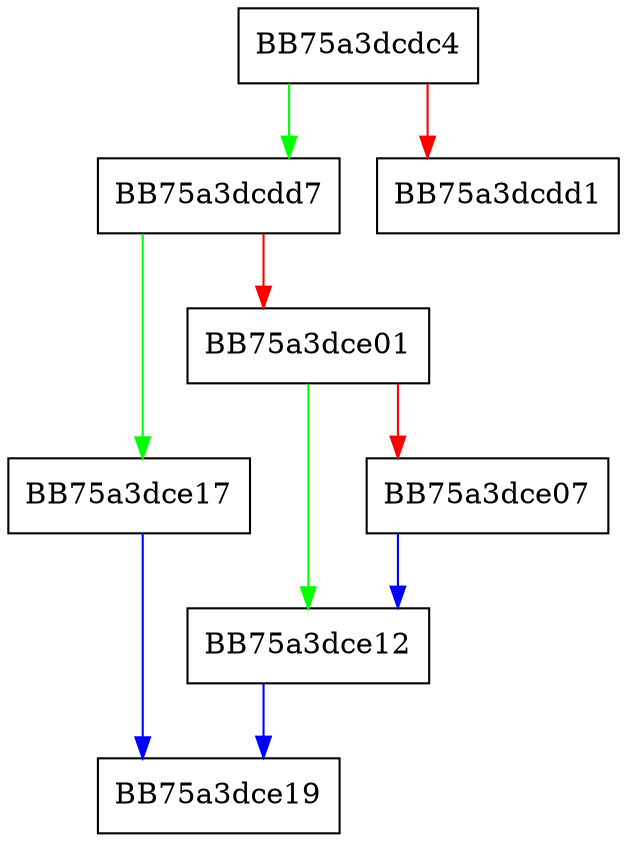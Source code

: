digraph length {
  node [shape="box"];
  graph [splines=ortho];
  BB75a3dcdc4 -> BB75a3dcdd7 [color="green"];
  BB75a3dcdc4 -> BB75a3dcdd1 [color="red"];
  BB75a3dcdd7 -> BB75a3dce17 [color="green"];
  BB75a3dcdd7 -> BB75a3dce01 [color="red"];
  BB75a3dce01 -> BB75a3dce12 [color="green"];
  BB75a3dce01 -> BB75a3dce07 [color="red"];
  BB75a3dce07 -> BB75a3dce12 [color="blue"];
  BB75a3dce12 -> BB75a3dce19 [color="blue"];
  BB75a3dce17 -> BB75a3dce19 [color="blue"];
}
